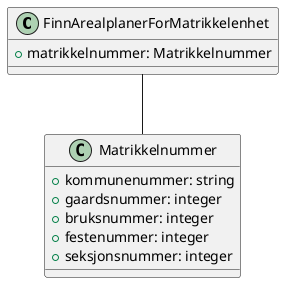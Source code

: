 @startuml

class FinnArealplanerForMatrikkelenhet {
    +matrikkelnummer: Matrikkelnummer
}

class Matrikkelnummer {
    +kommunenummer: string
    +gaardsnummer: integer
    +bruksnummer: integer
    +festenummer: integer
    +seksjonsnummer: integer
}

FinnArealplanerForMatrikkelenhet -- Matrikkelnummer


@enduml